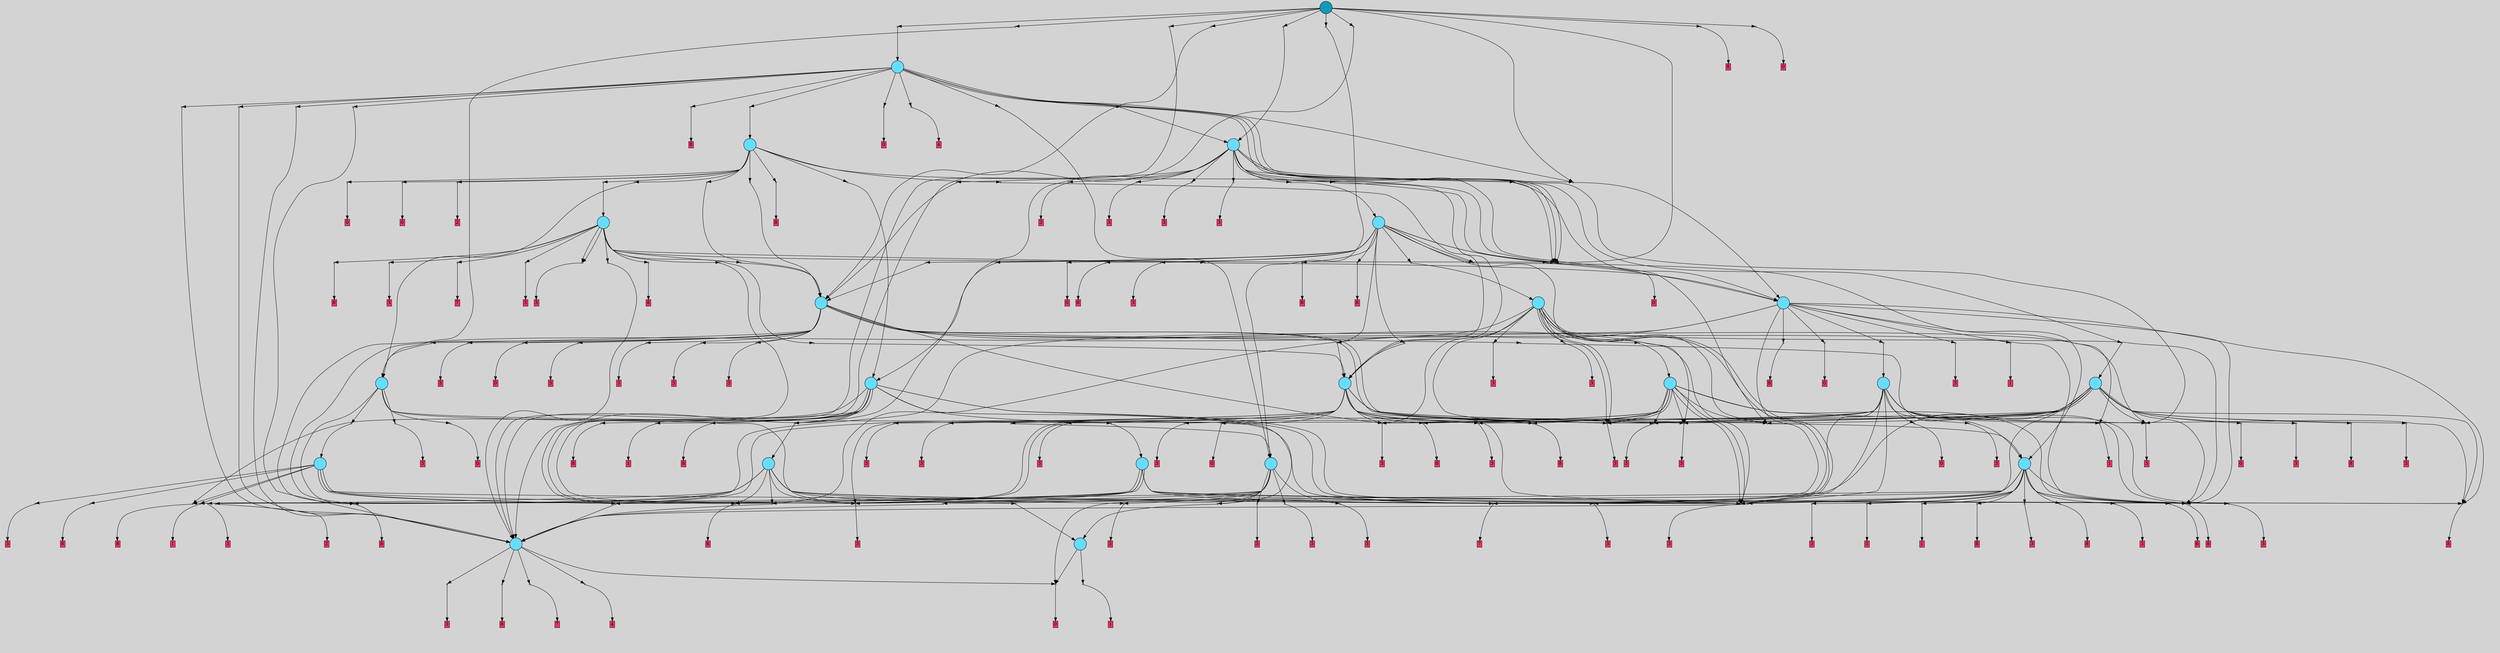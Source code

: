 // File exported with GEGELATI v1.3.1
// On the 2024-07-09 16:14:40
// With the MARL::MarlTPGGraphDotExporter
digraph{
	graph[pad = "0.212, 0.055" bgcolor = lightgray]
	node[shape=circle style = filled label = ""]
		T0 [fillcolor="#66ddff"]
		T10 [fillcolor="#66ddff"]
		T94 [fillcolor="#66ddff"]
		T111 [fillcolor="#66ddff"]
		T116 [fillcolor="#66ddff"]
		T149 [fillcolor="#66ddff"]
		T163 [fillcolor="#66ddff"]
		T190 [fillcolor="#66ddff"]
		T191 [fillcolor="#66ddff"]
		T197 [fillcolor="#66ddff"]
		T225 [fillcolor="#66ddff"]
		T270 [fillcolor="#66ddff"]
		T280 [fillcolor="#66ddff"]
		T320 [fillcolor="#66ddff"]
		T323 [fillcolor="#66ddff"]
		T404 [fillcolor="#66ddff"]
		T682 [fillcolor="#66ddff"]
		T816 [fillcolor="#66ddff"]
		T842 [fillcolor="#66ddff"]
		T857 [fillcolor="#66ddff"]
		T1095 [fillcolor="#66ddff"]
		T1208 [fillcolor="#1199bb"]
		P24441 [fillcolor="#cccccc" shape=point] //
		I24441 [shape=box style=invis label="0|2&2|5#2|4&#92;n4|4&1|4#4|0&#92;n7|1&2|2#0|6&#92;n8|1&1|3#4|1&#92;n2|1&1|1#3|6&#92;n6|2&1|5#3|1&#92;n"]
		P24441 -> I24441[style=invis]
		A15813 [fillcolor="#ff3366" shape=box margin=0.03 width=0 height=0 label="0"]
		T0 -> P24441 -> A15813
		P24442 [fillcolor="#cccccc" shape=point] //
		I24442 [shape=box style=invis label="2|4&3|2#2|4&#92;n2|6&2|5#1|7&#92;n0|1&3|5#3|7&#92;n8|4&2|4#1|1&#92;n8|3&2|4#0|2&#92;n7|5&1|3#0|4&#92;n8|0&4|7#2|6&#92;n7|4&0|2#4|5&#92;n4|0&4|2#3|0&#92;n0|0&0|3#4|1&#92;n"]
		P24442 -> I24442[style=invis]
		A15814 [fillcolor="#ff3366" shape=box margin=0.03 width=0 height=0 label="1"]
		T0 -> P24442 -> A15814
		P24443 [fillcolor="#cccccc" shape=point] //
		I24443 [shape=box style=invis label="5|7&3|5#0|5&#92;n0|6&0|4#1|4&#92;n2|5&2|5#4|7&#92;n7|1&2|5#4|6&#92;n5|4&0|0#2|4&#92;n0|5&2|0#4|7&#92;n"]
		P24443 -> I24443[style=invis]
		A15815 [fillcolor="#ff3366" shape=box margin=0.03 width=0 height=0 label="4"]
		T10 -> P24443 -> A15815
		P24444 [fillcolor="#cccccc" shape=point] //
		I24444 [shape=box style=invis label="1|5&3|4#1|1&#92;n0|2&2|0#0|7&#92;n3|0&3|4#2|2&#92;n"]
		P24444 -> I24444[style=invis]
		A15816 [fillcolor="#ff3366" shape=box margin=0.03 width=0 height=0 label="3"]
		T10 -> P24444 -> A15816
		P24445 [fillcolor="#cccccc" shape=point] //
		I24445 [shape=box style=invis label="6|3&1|4#3|4&#92;n1|3&0|2#0|6&#92;n6|5&1|5#1|6&#92;n1|2&4|2#1|6&#92;n0|1&1|4#1|7&#92;n3|5&4|2#4|5&#92;n4|0&3|4#4|7&#92;n"]
		P24445 -> I24445[style=invis]
		A15817 [fillcolor="#ff3366" shape=box margin=0.03 width=0 height=0 label="8"]
		T10 -> P24445 -> A15817
		T10 -> P24441
		P24446 [fillcolor="#cccccc" shape=point] //
		I24446 [shape=box style=invis label="3|7&2|5#3|2&#92;n2|0&4|0#2|0&#92;n"]
		P24446 -> I24446[style=invis]
		A15818 [fillcolor="#ff3366" shape=box margin=0.03 width=0 height=0 label="7"]
		T10 -> P24446 -> A15818
		P24447 [fillcolor="#cccccc" shape=point] //
		I24447 [shape=box style=invis label="2|4&3|2#2|4&#92;n2|6&2|5#1|7&#92;n0|1&3|5#3|7&#92;n7|5&1|3#0|4&#92;n8|3&2|4#0|2&#92;n8|0&4|7#2|6&#92;n2|4&0|2#4|5&#92;n4|0&4|2#3|0&#92;n0|0&0|3#4|1&#92;n"]
		P24447 -> I24447[style=invis]
		A15819 [fillcolor="#ff3366" shape=box margin=0.03 width=0 height=0 label="8"]
		T94 -> P24447 -> A15819
		P24448 [fillcolor="#cccccc" shape=point] //
		I24448 [shape=box style=invis label="6|3&3|3#0|0&#92;n1|3&2|2#4|0&#92;n6|0&2|3#3|3&#92;n"]
		P24448 -> I24448[style=invis]
		A15820 [fillcolor="#ff3366" shape=box margin=0.03 width=0 height=0 label="3"]
		T94 -> P24448 -> A15820
		P24449 [fillcolor="#cccccc" shape=point] //
		I24449 [shape=box style=invis label="1|3&0|2#2|6&#92;n6|3&1|4#3|4&#92;n6|5&1|5#1|6&#92;n1|2&4|2#1|6&#92;n0|1&1|4#1|7&#92;n3|5&4|2#4|5&#92;n4|0&3|4#4|7&#92;n"]
		P24449 -> I24449[style=invis]
		A15821 [fillcolor="#ff3366" shape=box margin=0.03 width=0 height=0 label="3"]
		T94 -> P24449 -> A15821
		P24450 [fillcolor="#cccccc" shape=point] //
		I24450 [shape=box style=invis label="3|2&2|5#3|4&#92;n3|1&1|3#4|1&#92;n7|1&2|2#0|6&#92;n0|1&1|1#3|6&#92;n5|2&2|5#2|4&#92;n0|0&3|2#1|2&#92;n6|2&1|5#3|1&#92;n"]
		P24450 -> I24450[style=invis]
		T94 -> P24450 -> T10
		P24451 [fillcolor="#cccccc" shape=point] //
		I24451 [shape=box style=invis label="2|5&4|0#2|0&#92;n"]
		P24451 -> I24451[style=invis]
		A15822 [fillcolor="#ff3366" shape=box margin=0.03 width=0 height=0 label="7"]
		T94 -> P24451 -> A15822
		P24452 [fillcolor="#cccccc" shape=point] //
		I24452 [shape=box style=invis label="8|0&1|7#2|6&#92;n2|6&2|5#1|7&#92;n0|1&3|5#3|7&#92;n7|5&1|3#0|4&#92;n8|3&2|4#0|2&#92;n2|4&3|2#2|4&#92;n2|4&0|2#4|5&#92;n4|0&4|2#3|0&#92;n0|0&0|3#4|1&#92;n"]
		P24452 -> I24452[style=invis]
		A15823 [fillcolor="#ff3366" shape=box margin=0.03 width=0 height=0 label="8"]
		T94 -> P24452 -> A15823
		P24453 [fillcolor="#cccccc" shape=point] //
		I24453 [shape=box style=invis label="8|3&4|3#0|0&#92;n1|7&3|6#0|0&#92;n5|0&0|0#3|5&#92;n"]
		P24453 -> I24453[style=invis]
		A15824 [fillcolor="#ff3366" shape=box margin=0.03 width=0 height=0 label="3"]
		T94 -> P24453 -> A15824
		P24454 [fillcolor="#cccccc" shape=point] //
		I24454 [shape=box style=invis label="5|3&0|3#3|4&#92;n7|6&4|0#2|6&#92;n4|4&2|1#2|2&#92;n"]
		P24454 -> I24454[style=invis]
		A15825 [fillcolor="#ff3366" shape=box margin=0.03 width=0 height=0 label="3"]
		T94 -> P24454 -> A15825
		P24455 [fillcolor="#cccccc" shape=point] //
		I24455 [shape=box style=invis label="1|4&1|3#0|1&#92;n1|2&2|7#0|0&#92;n"]
		P24455 -> I24455[style=invis]
		A15826 [fillcolor="#ff3366" shape=box margin=0.03 width=0 height=0 label="2"]
		T94 -> P24455 -> A15826
		P24456 [fillcolor="#cccccc" shape=point] //
		I24456 [shape=box style=invis label="4|0&1|7#1|5&#92;n7|1&0|0#2|2&#92;n"]
		P24456 -> I24456[style=invis]
		T94 -> P24456 -> T0
		P24457 [fillcolor="#cccccc" shape=point] //
		I24457 [shape=box style=invis label="4|3&2|2#2|7&#92;n3|3&1|1#3|4&#92;n6|6&1|5#1|6&#92;n7|0&4|7#0|1&#92;n8|4&2|6#3|5&#92;n8|5&3|4#2|7&#92;n0|5&2|3#0|7&#92;n1|5&2|2#3|3&#92;n6|2&4|1#3|0&#92;n0|4&0|0#4|1&#92;n"]
		P24457 -> I24457[style=invis]
		A15827 [fillcolor="#ff3366" shape=box margin=0.03 width=0 height=0 label="3"]
		T111 -> P24457 -> A15827
		P24458 [fillcolor="#cccccc" shape=point] //
		I24458 [shape=box style=invis label="4|6&0|1#3|4&#92;n6|6&0|6#3|1&#92;n1|2&3|2#2|3&#92;n1|4&1|6#3|4&#92;n7|0&0|1#2|0&#92;n4|5&1|1#1|3&#92;n3|6&2|0#1|4&#92;n2|2&3|1#3|7&#92;n"]
		P24458 -> I24458[style=invis]
		A15828 [fillcolor="#ff3366" shape=box margin=0.03 width=0 height=0 label="8"]
		T111 -> P24458 -> A15828
		P24459 [fillcolor="#cccccc" shape=point] //
		I24459 [shape=box style=invis label="3|2&2|5#3|4&#92;n3|1&1|3#4|1&#92;n5|2&2|5#2|4&#92;n4|4&1|4#4|7&#92;n2|1&1|1#3|6&#92;n7|1&2|2#0|6&#92;n0|0&3|2#1|2&#92;n6|2&1|5#3|1&#92;n"]
		P24459 -> I24459[style=invis]
		T111 -> P24459 -> T10
		T111 -> P24451
		P24460 [fillcolor="#cccccc" shape=point] //
		I24460 [shape=box style=invis label="6|5&2|5#4|2&#92;n2|1&1|1#3|6&#92;n6|0&4|2#1|4&#92;n4|4&1|7#3|0&#92;n"]
		P24460 -> I24460[style=invis]
		A15829 [fillcolor="#ff3366" shape=box margin=0.03 width=0 height=0 label="3"]
		T111 -> P24460 -> A15829
		P24461 [fillcolor="#cccccc" shape=point] //
		I24461 [shape=box style=invis label="5|7&3|5#0|5&#92;n8|1&1|4#0|7&#92;n7|1&2|5#4|6&#92;n5|3&0|0#2|4&#92;n0|6&0|4#1|4&#92;n0|5&2|0#4|7&#92;n"]
		P24461 -> I24461[style=invis]
		A15830 [fillcolor="#ff3366" shape=box margin=0.03 width=0 height=0 label="3"]
		T111 -> P24461 -> A15830
		T111 -> P24449
		P24462 [fillcolor="#cccccc" shape=point] //
		I24462 [shape=box style=invis label="2|4&3|2#2|4&#92;n2|6&2|5#1|7&#92;n0|1&3|5#3|7&#92;n8|4&2|4#1|1&#92;n8|0&4|7#2|6&#92;n7|5&1|3#0|4&#92;n8|3&2|6#0|2&#92;n7|4&0|2#4|5&#92;n4|0&4|2#3|0&#92;n0|0&0|3#4|1&#92;n"]
		P24462 -> I24462[style=invis]
		A15831 [fillcolor="#ff3366" shape=box margin=0.03 width=0 height=0 label="1"]
		T111 -> P24462 -> A15831
		P24463 [fillcolor="#cccccc" shape=point] //
		I24463 [shape=box style=invis label="4|2&2|5#1|3&#92;n7|0&1|3#2|7&#92;n"]
		P24463 -> I24463[style=invis]
		A15832 [fillcolor="#ff3366" shape=box margin=0.03 width=0 height=0 label="3"]
		T111 -> P24463 -> A15832
		T111 -> P24448
		P24464 [fillcolor="#cccccc" shape=point] //
		I24464 [shape=box style=invis label="7|0&3|7#4|2&#92;n8|7&3|0#2|6&#92;n"]
		P24464 -> I24464[style=invis]
		A15833 [fillcolor="#ff3366" shape=box margin=0.03 width=0 height=0 label="0"]
		T111 -> P24464 -> A15833
		P24465 [fillcolor="#cccccc" shape=point] //
		I24465 [shape=box style=invis label="0|1&3|5#3|7&#92;n2|6&2|5#1|7&#92;n8|0&1|7#2|6&#92;n7|5&1|3#0|4&#92;n4|2&4|6#1|4&#92;n8|3&2|4#0|2&#92;n2|4&3|2#2|4&#92;n2|4&0|2#4|5&#92;n4|0&2|2#3|0&#92;n0|0&0|3#4|1&#92;n"]
		P24465 -> I24465[style=invis]
		A15834 [fillcolor="#ff3366" shape=box margin=0.03 width=0 height=0 label="8"]
		T111 -> P24465 -> A15834
		P24466 [fillcolor="#cccccc" shape=point] //
		I24466 [shape=box style=invis label="4|4&2|1#2|2&#92;n7|3&4|0#2|6&#92;n"]
		P24466 -> I24466[style=invis]
		A15835 [fillcolor="#ff3366" shape=box margin=0.03 width=0 height=0 label="3"]
		T111 -> P24466 -> A15835
		T116 -> P24441
		P24467 [fillcolor="#cccccc" shape=point] //
		I24467 [shape=box style=invis label="0|6&2|4#4|0&#92;n3|1&2|4#3|5&#92;n1|7&0|0#2|5&#92;n0|7&2|0#0|5&#92;n5|0&1|4#0|0&#92;n"]
		P24467 -> I24467[style=invis]
		A15836 [fillcolor="#ff3366" shape=box margin=0.03 width=0 height=0 label="3"]
		T116 -> P24467 -> A15836
		P24468 [fillcolor="#cccccc" shape=point] //
		I24468 [shape=box style=invis label="4|0&3|6#3|0&#92;n2|3&3|1#3|0&#92;n5|4&3|3#3|0&#92;n"]
		P24468 -> I24468[style=invis]
		A15837 [fillcolor="#ff3366" shape=box margin=0.03 width=0 height=0 label="3"]
		T116 -> P24468 -> A15837
		P24469 [fillcolor="#cccccc" shape=point] //
		I24469 [shape=box style=invis label="4|4&1|4#4|0&#92;n7|1&2|2#0|6&#92;n6|2&1|0#3|1&#92;n2|1&1|1#3|6&#92;n8|1&1|3#4|1&#92;n"]
		P24469 -> I24469[style=invis]
		T116 -> P24469 -> T0
		T116 -> P24453
		P24470 [fillcolor="#cccccc" shape=point] //
		I24470 [shape=box style=invis label="3|2&2|5#3|4&#92;n3|1&1|3#4|1&#92;n5|2&2|5#2|4&#92;n4|7&1|4#4|7&#92;n2|1&1|1#3|6&#92;n7|1&2|2#0|6&#92;n6|2&1|5#3|1&#92;n0|0&3|2#1|2&#92;n"]
		P24470 -> I24470[style=invis]
		T116 -> P24470 -> T10
		P24471 [fillcolor="#cccccc" shape=point] //
		I24471 [shape=box style=invis label="3|0&3|3#3|0&#92;n2|5&1|6#0|0&#92;n4|6&2|4#1|4&#92;n7|3&1|7#3|5&#92;n8|4&1|6#4|0&#92;n0|5&2|6#4|7&#92;n5|7&3|2#0|5&#92;n0|1&2|5#4|6&#92;n8|1&1|4#0|7&#92;n"]
		P24471 -> I24471[style=invis]
		A15838 [fillcolor="#ff3366" shape=box margin=0.03 width=0 height=0 label="3"]
		T116 -> P24471 -> A15838
		T116 -> P24448
		T116 -> P24452
		T149 -> P24457
		T149 -> P24458
		T149 -> P24459
		T149 -> P24451
		P24472 [fillcolor="#cccccc" shape=point] //
		I24472 [shape=box style=invis label="2|4&3|3#2|4&#92;n2|6&2|5#1|7&#92;n8|4&2|4#1|1&#92;n7|5&1|3#0|4&#92;n8|0&4|7#2|6&#92;n8|3&2|6#0|2&#92;n7|4&0|2#4|5&#92;n4|0&4|2#3|0&#92;n0|0&0|3#4|1&#92;n"]
		P24472 -> I24472[style=invis]
		A15839 [fillcolor="#ff3366" shape=box margin=0.03 width=0 height=0 label="1"]
		T149 -> P24472 -> A15839
		T149 -> P24448
		T149 -> P24465
		P24473 [fillcolor="#cccccc" shape=point] //
		I24473 [shape=box style=invis label="5|1&0|3#3|6&#92;n6|6&0|5#3|6&#92;n6|6&0|6#2|5&#92;n0|2&1|4#0|4&#92;n5|1&1|5#2|3&#92;n0|1&3|3#2|1&#92;n4|4&0|4#3|2&#92;n2|2&1|0#2|3&#92;n0|6&0|7#2|7&#92;n"]
		P24473 -> I24473[style=invis]
		A15840 [fillcolor="#ff3366" shape=box margin=0.03 width=0 height=0 label="8"]
		T149 -> P24473 -> A15840
		T149 -> P24459
		P24474 [fillcolor="#cccccc" shape=point] //
		I24474 [shape=box style=invis label="1|4&1|6#3|4&#92;n6|6&0|6#3|1&#92;n1|0&3|2#2|3&#92;n4|6&0|1#3|4&#92;n7|0&0|1#2|0&#92;n4|5&1|1#1|3&#92;n2|2&3|1#3|7&#92;n"]
		P24474 -> I24474[style=invis]
		A15841 [fillcolor="#ff3366" shape=box margin=0.03 width=0 height=0 label="8"]
		T163 -> P24474 -> A15841
		T163 -> P24459
		T163 -> P24472
		T163 -> P24448
		T163 -> P24465
		T163 -> P24473
		T163 -> P24459
		P24475 [fillcolor="#cccccc" shape=point] //
		I24475 [shape=box style=invis label="5|0&0|0#3|5&#92;n8|3&4|4#0|0&#92;n1|7&0|6#0|0&#92;n"]
		P24475 -> I24475[style=invis]
		A15842 [fillcolor="#ff3366" shape=box margin=0.03 width=0 height=0 label="3"]
		T163 -> P24475 -> A15842
		T190 -> P24458
		P24476 [fillcolor="#cccccc" shape=point] //
		I24476 [shape=box style=invis label="2|1&1|2#2|2&#92;n3|2&2|5#3|4&#92;n6|1&3|2#0|5&#92;n6|1&2|3#4|1&#92;n6|2&3|5#0|6&#92;n2|4&1|6#1|7&#92;n6|0&4|5#4|7&#92;n0|4&2|2#1|2&#92;n7|2&4|0#4|4&#92;n2|1&1|1#3|6&#92;n"]
		P24476 -> I24476[style=invis]
		T190 -> P24476 -> T10
		T190 -> P24451
		P24477 [fillcolor="#cccccc" shape=point] //
		I24477 [shape=box style=invis label="4|4&1|7#3|0&#92;n2|1&1|1#3|6&#92;n8|5&2|5#4|2&#92;n6|0&4|7#1|4&#92;n"]
		P24477 -> I24477[style=invis]
		A15843 [fillcolor="#ff3366" shape=box margin=0.03 width=0 height=0 label="3"]
		T190 -> P24477 -> A15843
		P24478 [fillcolor="#cccccc" shape=point] //
		I24478 [shape=box style=invis label="6|0&3|6#3|4&#92;n3|7&4|5#2|0&#92;n0|2&1|7#2|6&#92;n6|3&1|7#3|4&#92;n2|1&1|4#1|7&#92;n1|7&0|7#2|0&#92;n6|5&1|5#2|6&#92;n"]
		P24478 -> I24478[style=invis]
		A15844 [fillcolor="#ff3366" shape=box margin=0.03 width=0 height=0 label="3"]
		T190 -> P24478 -> A15844
		P24479 [fillcolor="#cccccc" shape=point] //
		I24479 [shape=box style=invis label="0|1&3|5#3|7&#92;n2|6&2|5#1|7&#92;n2|4&3|2#2|4&#92;n8|4&3|4#1|1&#92;n8|0&4|7#2|6&#92;n7|5&1|3#0|4&#92;n8|3&2|6#0|2&#92;n7|4&0|2#4|5&#92;n4|0&4|2#3|0&#92;n0|0&0|3#4|1&#92;n"]
		P24479 -> I24479[style=invis]
		A15845 [fillcolor="#ff3366" shape=box margin=0.03 width=0 height=0 label="1"]
		T190 -> P24479 -> A15845
		P24480 [fillcolor="#cccccc" shape=point] //
		I24480 [shape=box style=invis label="6|4&2|3#1|2&#92;n5|6&3|6#1|3&#92;n4|3&1|7#4|1&#92;n8|5&4|6#1|3&#92;n2|6&2|6#4|6&#92;n2|1&2|6#0|7&#92;n4|7&3|6#3|6&#92;n8|4&0|3#4|3&#92;n6|0&1|6#0|3&#92;n6|3&3|5#1|0&#92;n"]
		P24480 -> I24480[style=invis]
		A15846 [fillcolor="#ff3366" shape=box margin=0.03 width=0 height=0 label="8"]
		T190 -> P24480 -> A15846
		T190 -> P24461
		P24481 [fillcolor="#cccccc" shape=point] //
		I24481 [shape=box style=invis label="4|4&2|1#2|2&#92;n5|3&0|3#3|4&#92;n7|6&4|2#4|6&#92;n5|0&0|5#4|1&#92;n"]
		P24481 -> I24481[style=invis]
		A15847 [fillcolor="#ff3366" shape=box margin=0.03 width=0 height=0 label="3"]
		T190 -> P24481 -> A15847
		T190 -> P24459
		P24482 [fillcolor="#cccccc" shape=point] //
		I24482 [shape=box style=invis label="7|5&1|3#0|4&#92;n0|1&3|5#4|7&#92;n2|6&2|5#1|7&#92;n8|0&4|7#2|6&#92;n8|3&2|4#2|2&#92;n4|0&4|2#3|0&#92;n0|0&0|3#4|1&#92;n"]
		P24482 -> I24482[style=invis]
		A15848 [fillcolor="#ff3366" shape=box margin=0.03 width=0 height=0 label="8"]
		T190 -> P24482 -> A15848
		P24483 [fillcolor="#cccccc" shape=point] //
		I24483 [shape=box style=invis label="7|0&3|1#3|7&#92;n2|4&1|0#4|3&#92;n4|1&4|2#0|7&#92;n"]
		P24483 -> I24483[style=invis]
		A15849 [fillcolor="#ff3366" shape=box margin=0.03 width=0 height=0 label="3"]
		T190 -> P24483 -> A15849
		T190 -> P24447
		P24484 [fillcolor="#cccccc" shape=point] //
		I24484 [shape=box style=invis label="1|5&1|7#3|3&#92;n5|0&4|0#4|7&#92;n6|6&1|7#1|7&#92;n8|7&4|6#3|5&#92;n7|2&3|5#0|4&#92;n7|7&4|7#1|1&#92;n8|3&2|5#3|1&#92;n2|4&2|5#4|5&#92;n"]
		P24484 -> I24484[style=invis]
		A15850 [fillcolor="#ff3366" shape=box margin=0.03 width=0 height=0 label="6"]
		T190 -> P24484 -> A15850
		T191 -> P24457
		P24485 [fillcolor="#cccccc" shape=point] //
		I24485 [shape=box style=invis label="4|6&0|1#3|4&#92;n6|6&0|6#3|1&#92;n1|4&1|6#3|4&#92;n1|2&3|2#2|3&#92;n7|0&0|1#2|0&#92;n4|5&1|1#1|3&#92;n2|2&3|4#3|7&#92;n"]
		P24485 -> I24485[style=invis]
		A15851 [fillcolor="#ff3366" shape=box margin=0.03 width=0 height=0 label="8"]
		T191 -> P24485 -> A15851
		T191 -> P24459
		T191 -> P24451
		P24486 [fillcolor="#cccccc" shape=point] //
		I24486 [shape=box style=invis label="2|4&3|3#2|4&#92;n8|0&4|7#2|6&#92;n8|4&2|4#1|1&#92;n7|5&1|3#0|4&#92;n2|6&3|5#1|7&#92;n8|3&2|6#0|2&#92;n7|4&0|2#4|5&#92;n4|0&4|2#3|0&#92;n"]
		P24486 -> I24486[style=invis]
		A15852 [fillcolor="#ff3366" shape=box margin=0.03 width=0 height=0 label="1"]
		T191 -> P24486 -> A15852
		P24487 [fillcolor="#cccccc" shape=point] //
		I24487 [shape=box style=invis label="0|1&3|5#3|7&#92;n2|6&2|5#1|7&#92;n8|0&1|7#2|6&#92;n7|5&1|3#0|4&#92;n4|2&4|7#1|4&#92;n8|3&2|4#0|2&#92;n0|0&0|3#4|1&#92;n2|4&0|2#4|5&#92;n4|0&2|2#3|0&#92;n2|4&3|2#2|4&#92;n"]
		P24487 -> I24487[style=invis]
		A15853 [fillcolor="#ff3366" shape=box margin=0.03 width=0 height=0 label="8"]
		T191 -> P24487 -> A15853
		T191 -> P24473
		T191 -> P24459
		T191 -> P24447
		P24488 [fillcolor="#cccccc" shape=point] //
		I24488 [shape=box style=invis label="3|2&2|5#3|4&#92;n3|1&1|3#4|1&#92;n7|1&2|2#4|6&#92;n4|4&1|4#4|7&#92;n5|2&2|5#2|4&#92;n0|0&3|2#1|2&#92;n6|2&1|5#3|1&#92;n"]
		P24488 -> I24488[style=invis]
		T191 -> P24488 -> T94
		T191 -> P24469
		P24489 [fillcolor="#cccccc" shape=point] //
		I24489 [shape=box style=invis label="2|4&0|2#4|5&#92;n1|1&4|5#1|0&#92;n2|6&2|5#1|7&#92;n0|1&3|5#3|7&#92;n7|5&1|3#0|4&#92;n8|3&2|4#0|2&#92;n8|0&3|7#2|6&#92;n8|2&0|7#4|6&#92;n2|4&3|2#2|0&#92;n4|0&4|2#3|0&#92;n"]
		P24489 -> I24489[style=invis]
		T191 -> P24489 -> T149
		T197 -> P24458
		T197 -> P24459
		T197 -> P24451
		P24490 [fillcolor="#cccccc" shape=point] //
		I24490 [shape=box style=invis label="6|0&3|2#1|4&#92;n2|1&1|3#3|6&#92;n3|5&0|6#3|3&#92;n4|4&1|7#1|0&#92;n"]
		P24490 -> I24490[style=invis]
		A15854 [fillcolor="#ff3366" shape=box margin=0.03 width=0 height=0 label="3"]
		T197 -> P24490 -> A15854
		P24491 [fillcolor="#cccccc" shape=point] //
		I24491 [shape=box style=invis label="2|1&1|3#1|7&#92;n6|0&3|6#3|4&#92;n3|7&4|5#2|0&#92;n0|2&1|7#2|6&#92;n6|3&1|7#3|4&#92;n4|6&3|6#1|0&#92;n1|7&0|7#2|0&#92;n6|5&1|5#2|6&#92;n"]
		P24491 -> I24491[style=invis]
		A15855 [fillcolor="#ff3366" shape=box margin=0.03 width=0 height=0 label="1"]
		T197 -> P24491 -> A15855
		T197 -> P24462
		P24492 [fillcolor="#cccccc" shape=point] //
		I24492 [shape=box style=invis label="0|0&1|3#2|7&#92;n8|0&2|6#0|1&#92;n"]
		P24492 -> I24492[style=invis]
		T197 -> P24492 -> T111
		T197 -> P24465
		P24493 [fillcolor="#cccccc" shape=point] //
		I24493 [shape=box style=invis label="5|0&3|0#2|1&#92;n5|1&0|3#3|6&#92;n2|2&1|0#2|3&#92;n0|6&0|0#2|7&#92;n6|6&0|7#2|5&#92;n0|1&3|3#2|1&#92;n5|1&1|5#2|5&#92;n0|2&1|4#0|4&#92;n0|6&0|7#2|7&#92;n6|6&0|5#3|6&#92;n"]
		P24493 -> I24493[style=invis]
		A15856 [fillcolor="#ff3366" shape=box margin=0.03 width=0 height=0 label="8"]
		T197 -> P24493 -> A15856
		P24494 [fillcolor="#cccccc" shape=point] //
		I24494 [shape=box style=invis label="8|7&3|0#2|7&#92;n7|0&3|7#4|2&#92;n"]
		P24494 -> I24494[style=invis]
		A15857 [fillcolor="#ff3366" shape=box margin=0.03 width=0 height=0 label="0"]
		T197 -> P24494 -> A15857
		T197 -> P24450
		P24495 [fillcolor="#cccccc" shape=point] //
		I24495 [shape=box style=invis label="1|3&0|2#2|6&#92;n3|5&4|2#4|5&#92;n5|0&0|3#3|6&#92;n6|5&1|5#1|6&#92;n1|6&4|2#1|6&#92;n0|1&1|4#1|7&#92;n6|3&1|4#3|4&#92;n7|0&4|4#3|2&#92;n"]
		P24495 -> I24495[style=invis]
		T225 -> P24495 -> T163
		T225 -> P24452
		P24496 [fillcolor="#cccccc" shape=point] //
		I24496 [shape=box style=invis label="4|0&0|4#2|6&#92;n5|0&0|0#2|4&#92;n0|5&0|4#1|7&#92;n8|5&3|0#0|5&#92;n"]
		P24496 -> I24496[style=invis]
		A15858 [fillcolor="#ff3366" shape=box margin=0.03 width=0 height=0 label="3"]
		T225 -> P24496 -> A15858
		P24497 [fillcolor="#cccccc" shape=point] //
		I24497 [shape=box style=invis label="8|2&3|2#1|2&#92;n6|7&2|6#2|4&#92;n5|0&2|1#0|7&#92;n"]
		P24497 -> I24497[style=invis]
		A15859 [fillcolor="#ff3366" shape=box margin=0.03 width=0 height=0 label="0"]
		T225 -> P24497 -> A15859
		T225 -> P24448
		T225 -> P24451
		T270 -> P24457
		T270 -> P24460
		P24498 [fillcolor="#cccccc" shape=point] //
		I24498 [shape=box style=invis label="4|0&3|4#4|7&#92;n3|5&4|2#4|5&#92;n6|3&1|4#3|4&#92;n0|1&1|4#1|7&#92;n6|0&1|5#1|6&#92;n1|3&0|7#2|6&#92;n"]
		P24498 -> I24498[style=invis]
		A15860 [fillcolor="#ff3366" shape=box margin=0.03 width=0 height=0 label="3"]
		T270 -> P24498 -> A15860
		T270 -> P24463
		P24499 [fillcolor="#cccccc" shape=point] //
		I24499 [shape=box style=invis label="1|1&3|5#3|4&#92;n7|4&0|6#1|4&#92;n1|0&3|0#4|0&#92;n"]
		P24499 -> I24499[style=invis]
		A15861 [fillcolor="#ff3366" shape=box margin=0.03 width=0 height=0 label="0"]
		T270 -> P24499 -> A15861
		P24500 [fillcolor="#cccccc" shape=point] //
		I24500 [shape=box style=invis label="8|0&0|7#1|7&#92;n"]
		P24500 -> I24500[style=invis]
		A15862 [fillcolor="#ff3366" shape=box margin=0.03 width=0 height=0 label="3"]
		T270 -> P24500 -> A15862
		T270 -> P24458
		P24501 [fillcolor="#cccccc" shape=point] //
		I24501 [shape=box style=invis label="5|0&4|3#1|4&#92;n4|4&1|7#3|0&#92;n7|0&2|0#2|6&#92;n2|1&1|1#2|6&#92;n"]
		P24501 -> I24501[style=invis]
		A15863 [fillcolor="#ff3366" shape=box margin=0.03 width=0 height=0 label="3"]
		T270 -> P24501 -> A15863
		P24502 [fillcolor="#cccccc" shape=point] //
		I24502 [shape=box style=invis label="1|7&2|5#3|2&#92;n1|0&3|2#4|2&#92;n"]
		P24502 -> I24502[style=invis]
		T270 -> P24502 -> T190
		P24503 [fillcolor="#cccccc" shape=point] //
		I24503 [shape=box style=invis label="1|4&0|2#0|6&#92;n6|3&1|4#3|4&#92;n6|5&1|5#1|6&#92;n1|2&4|2#1|6&#92;n0|1&1|4#1|7&#92;n4|0&3|4#4|7&#92;n1|6&3|7#3|3&#92;n"]
		P24503 -> I24503[style=invis]
		A15864 [fillcolor="#ff3366" shape=box margin=0.03 width=0 height=0 label="3"]
		T270 -> P24503 -> A15864
		P24504 [fillcolor="#cccccc" shape=point] //
		I24504 [shape=box style=invis label="2|4&3|2#2|4&#92;n2|6&3|5#1|7&#92;n0|1&3|5#3|7&#92;n8|0&4|7#2|6&#92;n8|3&2|4#0|2&#92;n7|5&1|3#0|4&#92;n2|4&0|2#4|5&#92;n0|0&0|3#4|1&#92;n"]
		P24504 -> I24504[style=invis]
		A15865 [fillcolor="#ff3366" shape=box margin=0.03 width=0 height=0 label="8"]
		T270 -> P24504 -> A15865
		T270 -> P24463
		T270 -> P24457
		T280 -> P24457
		T280 -> P24498
		T280 -> P24463
		T280 -> P24448
		P24505 [fillcolor="#cccccc" shape=point] //
		I24505 [shape=box style=invis label="4|5&1|4#1|0&#92;n8|7&3|0#2|6&#92;n7|0&3|7#4|2&#92;n"]
		P24505 -> I24505[style=invis]
		A15866 [fillcolor="#ff3366" shape=box margin=0.03 width=0 height=0 label="0"]
		T280 -> P24505 -> A15866
		T280 -> P24500
		T280 -> P24458
		P24506 [fillcolor="#cccccc" shape=point] //
		I24506 [shape=box style=invis label="2|1&1|1#2|6&#92;n4|4&1|7#3|0&#92;n7|0&2|0#2|6&#92;n5|0&4|3#3|4&#92;n"]
		P24506 -> I24506[style=invis]
		A15867 [fillcolor="#ff3366" shape=box margin=0.03 width=0 height=0 label="3"]
		T280 -> P24506 -> A15867
		T280 -> P24502
		T280 -> P24503
		P24507 [fillcolor="#cccccc" shape=point] //
		I24507 [shape=box style=invis label="2|4&0|2#4|5&#92;n8|0&1|7#2|6&#92;n7|6&1|3#0|4&#92;n4|2&4|6#1|4&#92;n4|4&4|4#3|5&#92;n0|0&0|3#4|1&#92;n2|4&3|2#2|4&#92;n2|6&2|5#1|7&#92;n4|0&2|2#3|0&#92;n8|3&2|4#0|2&#92;n"]
		P24507 -> I24507[style=invis]
		A15868 [fillcolor="#ff3366" shape=box margin=0.03 width=0 height=0 label="8"]
		T280 -> P24507 -> A15868
		P24508 [fillcolor="#cccccc" shape=point] //
		I24508 [shape=box style=invis label="6|5&2|5#2|2&#92;n6|0&4|2#1|4&#92;n2|1&1|1#3|6&#92;n0|0&4|2#1|1&#92;n4|4&1|7#3|0&#92;n"]
		P24508 -> I24508[style=invis]
		A15869 [fillcolor="#ff3366" shape=box margin=0.03 width=0 height=0 label="3"]
		T280 -> P24508 -> A15869
		T280 -> P24448
		T280 -> P24465
		T280 -> P24451
		P24509 [fillcolor="#cccccc" shape=point] //
		I24509 [shape=box style=invis label="6|4&2|0#4|6&#92;n1|0&4|7#0|1&#92;n0|5&2|3#0|1&#92;n6|1&1|5#3|6&#92;n8|5&3|4#2|7&#92;n5|4&0|3#0|1&#92;n6|4&3|4#1|6&#92;n5|3&1|1#3|4&#92;n"]
		P24509 -> I24509[style=invis]
		A15870 [fillcolor="#ff3366" shape=box margin=0.03 width=0 height=0 label="3"]
		T320 -> P24509 -> A15870
		T320 -> P24460
		T320 -> P24498
		T320 -> P24463
		T320 -> P24499
		T320 -> P24501
		T320 -> P24502
		T320 -> P24503
		T320 -> P24504
		P24510 [fillcolor="#cccccc" shape=point] //
		I24510 [shape=box style=invis label="1|0&3|7#0|1&#92;n2|7&1|7#0|6&#92;n1|7&1|1#3|1&#92;n"]
		P24510 -> I24510[style=invis]
		A15871 [fillcolor="#ff3366" shape=box margin=0.03 width=0 height=0 label="3"]
		T320 -> P24510 -> A15871
		T320 -> P24457
		P24511 [fillcolor="#cccccc" shape=point] //
		I24511 [shape=box style=invis label="5|0&0|3#2|4&#92;n6|6&2|3#1|7&#92;n4|4&2|1#2|2&#92;n"]
		P24511 -> I24511[style=invis]
		A15872 [fillcolor="#ff3366" shape=box margin=0.03 width=0 height=0 label="3"]
		T320 -> P24511 -> A15872
		P24512 [fillcolor="#cccccc" shape=point] //
		I24512 [shape=box style=invis label="6|5&2|6#2|2&#92;n6|0&4|2#1|4&#92;n2|1&1|1#3|6&#92;n4|4&1|7#3|0&#92;n0|0&4|2#1|1&#92;n"]
		P24512 -> I24512[style=invis]
		A15873 [fillcolor="#ff3366" shape=box margin=0.03 width=0 height=0 label="3"]
		T320 -> P24512 -> A15873
		P24513 [fillcolor="#cccccc" shape=point] //
		I24513 [shape=box style=invis label="5|5&3|6#2|1&#92;n1|6&0|3#4|6&#92;n1|6&1|2#0|0&#92;n0|5&0|2#4|4&#92;n0|0&2|0#1|5&#92;n8|7&3|3#0|3&#92;n7|7&0|6#2|2&#92;n1|4&2|4#2|5&#92;n4|4&1|1#4|1&#92;n"]
		P24513 -> I24513[style=invis]
		T320 -> P24513 -> T116
		P24514 [fillcolor="#cccccc" shape=point] //
		I24514 [shape=box style=invis label="2|1&2|1#3|6&#92;n7|6&1|1#1|5&#92;n4|3&1|4#4|0&#92;n7|1&0|2#0|6&#92;n0|2&2|5#2|4&#92;n8|6&1|3#4|1&#92;n0|0&3|3#2|6&#92;n"]
		P24514 -> I24514[style=invis]
		A15874 [fillcolor="#ff3366" shape=box margin=0.03 width=0 height=0 label="0"]
		T320 -> P24514 -> A15874
		T323 -> P24457
		P24515 [fillcolor="#cccccc" shape=point] //
		I24515 [shape=box style=invis label="2|1&1|1#3|6&#92;n6|5&2|5#4|2&#92;n6|0&4|2#4|4&#92;n4|4&1|7#3|0&#92;n"]
		P24515 -> I24515[style=invis]
		A15875 [fillcolor="#ff3366" shape=box margin=0.03 width=0 height=0 label="3"]
		T323 -> P24515 -> A15875
		T323 -> P24498
		T323 -> P24463
		T323 -> P24458
		T323 -> P24502
		T323 -> P24504
		T323 -> P24463
		P24516 [fillcolor="#cccccc" shape=point] //
		I24516 [shape=box style=invis label="7|2&1|5#2|4&#92;n4|0&4|2#3|0&#92;n2|6&0|2#4|5&#92;n7|3&3|0#1|7&#92;n5|5&1|3#0|4&#92;n8|0&1|7#2|2&#92;n2|4&3|2#2|4&#92;n4|0&0|3#4|1&#92;n4|0&0|4#0|2&#92;n0|5&4|5#3|7&#92;n"]
		P24516 -> I24516[style=invis]
		T323 -> P24516 -> T270
		P24517 [fillcolor="#cccccc" shape=point] //
		I24517 [shape=box style=invis label="8|3&3|6#0|0&#92;n6|0&4|3#3|3&#92;n"]
		P24517 -> I24517[style=invis]
		A15876 [fillcolor="#ff3366" shape=box margin=0.03 width=0 height=0 label="3"]
		T323 -> P24517 -> A15876
		T323 -> P24457
		T323 -> P24452
		P24518 [fillcolor="#cccccc" shape=point] //
		I24518 [shape=box style=invis label="6|2&4|1#3|0&#92;n3|3&1|1#3|4&#92;n6|6&1|5#1|6&#92;n7|0&4|7#0|1&#92;n8|4&2|6#3|5&#92;n8|5&3|4#2|7&#92;n0|5&2|3#0|7&#92;n1|5&2|2#3|3&#92;n4|3&2|2#2|7&#92;n0|4&0|0#4|4&#92;n"]
		P24518 -> I24518[style=invis]
		A15877 [fillcolor="#ff3366" shape=box margin=0.03 width=0 height=0 label="3"]
		T404 -> P24518 -> A15877
		T404 -> P24498
		T404 -> P24463
		P24519 [fillcolor="#cccccc" shape=point] //
		I24519 [shape=box style=invis label="1|0&3|0#4|0&#92;n7|4&0|6#1|4&#92;n4|5&3|1#2|1&#92;n"]
		P24519 -> I24519[style=invis]
		A15878 [fillcolor="#ff3366" shape=box margin=0.03 width=0 height=0 label="0"]
		T404 -> P24519 -> A15878
		T404 -> P24500
		T404 -> P24458
		P24520 [fillcolor="#cccccc" shape=point] //
		I24520 [shape=box style=invis label="3|1&2|2#2|1&#92;n6|3&0|7#4|2&#92;n3|0&2|0#2|0&#92;n5|0&1|3#1|4&#92;n4|4&1|6#3|0&#92;n"]
		P24520 -> I24520[style=invis]
		A15879 [fillcolor="#ff3366" shape=box margin=0.03 width=0 height=0 label="3"]
		T404 -> P24520 -> A15879
		T404 -> P24463
		T404 -> P24457
		P24521 [fillcolor="#cccccc" shape=point] //
		I24521 [shape=box style=invis label="1|3&0|2#2|6&#92;n6|3&4|4#3|4&#92;n0|5&4|6#1|3&#92;n6|5&1|5#1|6&#92;n1|2&4|2#1|6&#92;n4|0&3|4#4|7&#92;n0|1&1|4#1|7&#92;n1|0&2|3#0|5&#92;n"]
		P24521 -> I24521[style=invis]
		A15880 [fillcolor="#ff3366" shape=box margin=0.03 width=0 height=0 label="3"]
		T404 -> P24521 -> A15880
		P24522 [fillcolor="#cccccc" shape=point] //
		I24522 [shape=box style=invis label="7|4&0|6#1|4&#92;n1|1&3|5#3|4&#92;n0|0&0|5#2|2&#92;n1|1&1|7#0|7&#92;n"]
		P24522 -> I24522[style=invis]
		T404 -> P24522 -> T225
		T404 -> P24452
		P24523 [fillcolor="#cccccc" shape=point] //
		I24523 [shape=box style=invis label="2|1&4|5#1|6&#92;n6|0&2|3#3|3&#92;n1|3&4|2#4|0&#92;n"]
		P24523 -> I24523[style=invis]
		A15881 [fillcolor="#ff3366" shape=box margin=0.03 width=0 height=0 label="3"]
		T404 -> P24523 -> A15881
		P24524 [fillcolor="#cccccc" shape=point] //
		I24524 [shape=box style=invis label="1|0&3|2#4|7&#92;n1|7&2|5#3|2&#92;n"]
		P24524 -> I24524[style=invis]
		T404 -> P24524 -> T190
		P24525 [fillcolor="#cccccc" shape=point] //
		I24525 [shape=box style=invis label="4|6&0|0#4|4&#92;n5|0&1|4#3|2&#92;n1|7&4|6#4|2&#92;n"]
		P24525 -> I24525[style=invis]
		A15882 [fillcolor="#ff3366" shape=box margin=0.03 width=0 height=0 label="3"]
		T404 -> P24525 -> A15882
		P24526 [fillcolor="#cccccc" shape=point] //
		I24526 [shape=box style=invis label="3|6&2|0#1|4&#92;n6|6&0|5#3|1&#92;n1|4&1|6#3|4&#92;n7|0&0|1#2|0&#92;n5|0&1|6#4|3&#92;n4|6&0|1#3|4&#92;n4|5&1|1#3|3&#92;n"]
		P24526 -> I24526[style=invis]
		A15883 [fillcolor="#ff3366" shape=box margin=0.03 width=0 height=0 label="8"]
		T682 -> P24526 -> A15883
		P24527 [fillcolor="#cccccc" shape=point] //
		I24527 [shape=box style=invis label="0|0&3|3#1|0&#92;n5|2&0|3#2|6&#92;n0|5&1|5#4|7&#92;n7|4&2|3#4|6&#92;n8|7&1|2#4|2&#92;n"]
		P24527 -> I24527[style=invis]
		T682 -> P24527 -> T320
		P24528 [fillcolor="#cccccc" shape=point] //
		I24528 [shape=box style=invis label="6|3&1|4#3|4&#92;n6|5&4|5#1|6&#92;n0|4&1|6#1|1&#92;n4|4&2|3#2|6&#92;n1|3&0|2#0|6&#92;n4|1&3|4#4|7&#92;n3|0&4|2#0|5&#92;n5|6&4|3#3|7&#92;n5|0&3|5#2|4&#92;n"]
		P24528 -> I24528[style=invis]
		A15884 [fillcolor="#ff3366" shape=box margin=0.03 width=0 height=0 label="8"]
		T682 -> P24528 -> A15884
		P24529 [fillcolor="#cccccc" shape=point] //
		I24529 [shape=box style=invis label="4|5&3|2#1|0&#92;n2|0&1|2#1|4&#92;n2|4&1|0#0|4&#92;n6|4&3|2#1|2&#92;n"]
		P24529 -> I24529[style=invis]
		T682 -> P24529 -> T190
		P24530 [fillcolor="#cccccc" shape=point] //
		I24530 [shape=box style=invis label="7|0&2|7#4|0&#92;n1|3&0|6#2|3&#92;n"]
		P24530 -> I24530[style=invis]
		A15885 [fillcolor="#ff3366" shape=box margin=0.03 width=0 height=0 label="0"]
		T682 -> P24530 -> A15885
		P24531 [fillcolor="#cccccc" shape=point] //
		I24531 [shape=box style=invis label="6|4&3|2#2|3&#92;n2|5&2|5#1|7&#92;n8|2&2|4#0|7&#92;n4|0&4|5#3|0&#92;n2|6&3|0#2|4&#92;n7|5&1|0#0|4&#92;n7|6&0|2#4|5&#92;n3|5&3|0#3|7&#92;n0|4&3|5#3|7&#92;n"]
		P24531 -> I24531[style=invis]
		T682 -> P24531 -> T191
		P24532 [fillcolor="#cccccc" shape=point] //
		I24532 [shape=box style=invis label="3|4&3|6#4|7&#92;n1|0&0|6#2|7&#92;n0|2&2|7#1|1&#92;n"]
		P24532 -> I24532[style=invis]
		T682 -> P24532 -> T320
		P24533 [fillcolor="#cccccc" shape=point] //
		I24533 [shape=box style=invis label="2|1&1|1#3|6&#92;n6|0&4|2#0|4&#92;n6|7&0|2#3|7&#92;n0|0&4|2#2|1&#92;n8|2&0|3#4|2&#92;n"]
		P24533 -> I24533[style=invis]
		T682 -> P24533 -> T404
		P24534 [fillcolor="#cccccc" shape=point] //
		I24534 [shape=box style=invis label="6|2&1|5#2|1&#92;n3|2&2|2#0|4&#92;n1|1&1|0#0|2&#92;n0|2&2|5#2|4&#92;n4|4&4|4#4|0&#92;n8|1&1|3#3|1&#92;n8|0&0|4#3|3&#92;n"]
		P24534 -> I24534[style=invis]
		A15886 [fillcolor="#ff3366" shape=box margin=0.03 width=0 height=0 label="0"]
		T682 -> P24534 -> A15886
		P24535 [fillcolor="#cccccc" shape=point] //
		I24535 [shape=box style=invis label="4|6&0|1#3|4&#92;n6|6&0|6#3|1&#92;n4|5&1|1#1|3&#92;n1|4&1|6#0|4&#92;n2|2&3|1#3|7&#92;n1|6&3|2#2|3&#92;n1|3&0|6#1|2&#92;n3|6&2|0#1|4&#92;n6|7&3|3#4|5&#92;n7|0&0|1#2|0&#92;n"]
		P24535 -> I24535[style=invis]
		A15887 [fillcolor="#ff3366" shape=box margin=0.03 width=0 height=0 label="8"]
		T682 -> P24535 -> A15887
		P24536 [fillcolor="#cccccc" shape=point] //
		I24536 [shape=box style=invis label="4|3&2|2#2|7&#92;n3|3&1|1#3|4&#92;n6|6&1|5#1|6&#92;n1|5&2|2#3|3&#92;n8|1&2|6#3|5&#92;n8|5&3|4#2|7&#92;n0|5&2|3#0|7&#92;n7|0&4|7#0|1&#92;n6|2&4|1#3|0&#92;n0|4&0|0#4|1&#92;n"]
		P24536 -> I24536[style=invis]
		A15888 [fillcolor="#ff3366" shape=box margin=0.03 width=0 height=0 label="3"]
		T682 -> P24536 -> A15888
		P24537 [fillcolor="#cccccc" shape=point] //
		I24537 [shape=box style=invis label="8|0&3|6#3|5&#92;n8|0&1|7#0|6&#92;n8|4&3|3#0|7&#92;n6|2&3|1#3|4&#92;n0|7&2|4#1|7&#92;n0|1&1|7#3|6&#92;n0|2&3|5#2|1&#92;n"]
		P24537 -> I24537[style=invis]
		T682 -> P24537 -> T197
		T682 -> P24529
		T682 -> P24503
		P24538 [fillcolor="#cccccc" shape=point] //
		I24538 [shape=box style=invis label="1|0&1|5#3|6&#92;n6|2&3|4#2|4&#92;n6|4&1|0#2|4&#92;n"]
		P24538 -> I24538[style=invis]
		T682 -> P24538 -> T323
		P24539 [fillcolor="#cccccc" shape=point] //
		I24539 [shape=box style=invis label="8|5&0|5#4|3&#92;n7|0&1|5#4|7&#92;n"]
		P24539 -> I24539[style=invis]
		A15889 [fillcolor="#ff3366" shape=box margin=0.03 width=0 height=0 label="3"]
		T816 -> P24539 -> A15889
		P24540 [fillcolor="#cccccc" shape=point] //
		I24540 [shape=box style=invis label="6|2&3|1#3|4&#92;n3|0&1|7#0|6&#92;n0|1&1|7#3|6&#92;n0|7&2|4#1|7&#92;n5|6&1|5#3|3&#92;n0|2&3|5#2|1&#92;n"]
		P24540 -> I24540[style=invis]
		T816 -> P24540 -> T197
		P24541 [fillcolor="#cccccc" shape=point] //
		I24541 [shape=box style=invis label="3|1&1|3#0|1&#92;n8|0&4|1#2|4&#92;n0|0&0|2#1|2&#92;n0|3&2|7#2|0&#92;n8|1&1|1#3|6&#92;n4|7&4|4#0|7&#92;n5|2&2|5#1|4&#92;n7|1&2|2#0|6&#92;n6|2&1|5#3|1&#92;n1|2&2|3#1|2&#92;n"]
		P24541 -> I24541[style=invis]
		T816 -> P24541 -> T10
		P24542 [fillcolor="#cccccc" shape=point] //
		I24542 [shape=box style=invis label="6|5&2|6#2|2&#92;n2|1&1|7#3|6&#92;n0|0&4|2#2|1&#92;n6|7&4|2#0|4&#92;n8|2&0|3#4|2&#92;n"]
		P24542 -> I24542[style=invis]
		T816 -> P24542 -> T404
		P24543 [fillcolor="#cccccc" shape=point] //
		I24543 [shape=box style=invis label="5|6&0|0#3|4&#92;n6|6&0|6#3|1&#92;n2|2&3|1#3|7&#92;n1|4&1|6#3|4&#92;n0|7&0|1#1|1&#92;n4|5&1|1#1|3&#92;n3|6&2|0#1|4&#92;n1|2&3|2#2|3&#92;n7|0&0|1#2|0&#92;n"]
		P24543 -> I24543[style=invis]
		A15890 [fillcolor="#ff3366" shape=box margin=0.03 width=0 height=0 label="8"]
		T816 -> P24543 -> A15890
		P24544 [fillcolor="#cccccc" shape=point] //
		I24544 [shape=box style=invis label="8|0&4|7#1|6&#92;n2|4&3|5#2|4&#92;n0|1&3|5#3|7&#92;n7|5&1|3#1|4&#92;n4|3&3|7#3|4&#92;n0|0&0|3#4|1&#92;n4|5&3|4#4|3&#92;n4|0&4|2#4|0&#92;n2|6&2|5#1|7&#92;n"]
		P24544 -> I24544[style=invis]
		A15891 [fillcolor="#ff3366" shape=box margin=0.03 width=0 height=0 label="8"]
		T816 -> P24544 -> A15891
		P24545 [fillcolor="#cccccc" shape=point] //
		I24545 [shape=box style=invis label="2|2&2|2#4|2&#92;n1|3&1|6#1|1&#92;n5|2&2|6#3|1&#92;n1|0&4|7#0|2&#92;n6|3&3|0#0|6&#92;n3|6&2|0#0|7&#92;n3|1&2|3#0|0&#92;n"]
		P24545 -> I24545[style=invis]
		T816 -> P24545 -> T10
		P24546 [fillcolor="#cccccc" shape=point] //
		I24546 [shape=box style=invis label="0|4&0|0#4|1&#92;n6|6&1|5#1|6&#92;n6|2&4|1#3|0&#92;n8|4&2|6#3|0&#92;n8|5&3|4#2|7&#92;n0|5&2|3#0|7&#92;n2|3&1|1#3|4&#92;n4|3&2|2#2|7&#92;n"]
		P24546 -> I24546[style=invis]
		A15892 [fillcolor="#ff3366" shape=box margin=0.03 width=0 height=0 label="3"]
		T816 -> P24546 -> A15892
		P24547 [fillcolor="#cccccc" shape=point] //
		I24547 [shape=box style=invis label="1|3&0|2#0|2&#92;n0|4&4|4#4|0&#92;n2|5&3|1#2|3&#92;n8|1&4|3#3|1&#92;n3|6&0|4#3|7&#92;n8|0&0|4#4|3&#92;n2|1&4|5#1|4&#92;n5|0&2|7#4|5&#92;n"]
		P24547 -> I24547[style=invis]
		A15893 [fillcolor="#ff3366" shape=box margin=0.03 width=0 height=0 label="7"]
		T816 -> P24547 -> A15893
		P24548 [fillcolor="#cccccc" shape=point] //
		I24548 [shape=box style=invis label="6|0&1|6#4|0&#92;n6|2&4|1#3|0&#92;n4|3&0|2#4|0&#92;n4|3&2|2#2|7&#92;n3|3&1|1#3|4&#92;n0|4&0|0#4|1&#92;n0|1&4|3#0|7&#92;n8|5&3|4#3|7&#92;n7|7&4|7#0|1&#92;n8|3&2|6#3|5&#92;n"]
		P24548 -> I24548[style=invis]
		A15894 [fillcolor="#ff3366" shape=box margin=0.03 width=0 height=0 label="3"]
		T816 -> P24548 -> A15894
		T816 -> P24534
		P24549 [fillcolor="#cccccc" shape=point] //
		I24549 [shape=box style=invis label="8|6&0|2#4|5&#92;n8|7&1|0#2|4&#92;n1|2&4|7#0|0&#92;n0|3&4|2#1|1&#92;n2|5&2|2#3|0&#92;n4|0&1|7#4|0&#92;n4|6&1|2#4|3&#92;n"]
		P24549 -> I24549[style=invis]
		T816 -> P24549 -> T320
		T816 -> P24539
		P24550 [fillcolor="#cccccc" shape=point] //
		I24550 [shape=box style=invis label="6|3&3|3#2|6&#92;n1|3&2|2#4|0&#92;n0|6&1|6#0|6&#92;n3|1&1|2#1|5&#92;n6|0&2|3#2|3&#92;n6|5&2|0#0|5&#92;n4|0&3|0#4|0&#92;n"]
		P24550 -> I24550[style=invis]
		A15895 [fillcolor="#ff3366" shape=box margin=0.03 width=0 height=0 label="3"]
		T842 -> P24550 -> A15895
		P24551 [fillcolor="#cccccc" shape=point] //
		I24551 [shape=box style=invis label="1|2&1|5#4|7&#92;n4|0&3|4#0|5&#92;n4|2&3|1#1|1&#92;n2|1&1|2#0|6&#92;n"]
		P24551 -> I24551[style=invis]
		T842 -> P24551 -> T280
		P24552 [fillcolor="#cccccc" shape=point] //
		I24552 [shape=box style=invis label="4|0&1|7#4|0&#92;n8|7&1|0#2|4&#92;n1|2&4|7#2|0&#92;n0|3&4|2#1|1&#92;n4|6&1|2#4|3&#92;n2|5&2|2#3|0&#92;n"]
		P24552 -> I24552[style=invis]
		T842 -> P24552 -> T320
		P24553 [fillcolor="#cccccc" shape=point] //
		I24553 [shape=box style=invis label="6|5&2|6#2|2&#92;n0|0&4|6#2|1&#92;n6|7&4|2#0|4&#92;n8|5&1|1#2|5&#92;n4|4&1|7#3|0&#92;n2|1&1|1#3|6&#92;n8|2&0|3#4|2&#92;n"]
		P24553 -> I24553[style=invis]
		T842 -> P24553 -> T404
		P24554 [fillcolor="#cccccc" shape=point] //
		I24554 [shape=box style=invis label="2|4&1|3#0|4&#92;n2|0&1|2#1|4&#92;n4|5&3|2#1|0&#92;n6|4&3|2#1|2&#92;n"]
		P24554 -> I24554[style=invis]
		T842 -> P24554 -> T682
		T842 -> P24534
		P24555 [fillcolor="#cccccc" shape=point] //
		I24555 [shape=box style=invis label="4|0&4|7#0|1&#92;n3|5&3|4#2|3&#92;n6|2&4|1#3|0&#92;n0|4&0|0#4|1&#92;n0|5&2|3#0|7&#92;n"]
		P24555 -> I24555[style=invis]
		A15896 [fillcolor="#ff3366" shape=box margin=0.03 width=0 height=0 label="3"]
		T842 -> P24555 -> A15896
		P24556 [fillcolor="#cccccc" shape=point] //
		I24556 [shape=box style=invis label="0|2&0|3#0|7&#92;n0|0&4|7#4|2&#92;n6|2&4|0#0|2&#92;n2|2&4|7#0|7&#92;n"]
		P24556 -> I24556[style=invis]
		A15897 [fillcolor="#ff3366" shape=box margin=0.03 width=0 height=0 label="3"]
		T842 -> P24556 -> A15897
		T842 -> P24500
		P24557 [fillcolor="#cccccc" shape=point] //
		I24557 [shape=box style=invis label="7|0&2|0#3|6&#92;n8|3&2|5#0|0&#92;n0|0&4|3#1|4&#92;n4|1&1|7#3|0&#92;n2|1&1|1#2|6&#92;n7|3&1|2#0|4&#92;n"]
		P24557 -> I24557[style=invis]
		A15898 [fillcolor="#ff3366" shape=box margin=0.03 width=0 height=0 label="3"]
		T842 -> P24557 -> A15898
		T842 -> P24502
		T842 -> P24488
		P24558 [fillcolor="#cccccc" shape=point] //
		I24558 [shape=box style=invis label="5|6&1|5#3|3&#92;n8|0&1|7#0|6&#92;n8|4&0|3#0|7&#92;n0|1&1|7#3|6&#92;n0|7&2|4#1|7&#92;n6|2&3|1#3|4&#92;n0|2&3|5#2|1&#92;n"]
		P24558 -> I24558[style=invis]
		T842 -> P24558 -> T197
		P24559 [fillcolor="#cccccc" shape=point] //
		I24559 [shape=box style=invis label="3|0&1|7#0|6&#92;n5|6&1|5#3|3&#92;n0|7&2|4#1|7&#92;n6|1&1|7#3|6&#92;n0|2&3|5#2|1&#92;n"]
		P24559 -> I24559[style=invis]
		T842 -> P24559 -> T197
		P24560 [fillcolor="#cccccc" shape=point] //
		I24560 [shape=box style=invis label="3|6&2|0#1|4&#92;n4|0&1|6#4|3&#92;n1|4&1|6#3|4&#92;n7|0&0|1#2|0&#92;n6|6&0|5#3|1&#92;n4|6&0|1#3|4&#92;n4|5&1|1#3|3&#92;n6|4&0|6#0|2&#92;n"]
		P24560 -> I24560[style=invis]
		A15899 [fillcolor="#ff3366" shape=box margin=0.03 width=0 height=0 label="8"]
		T857 -> P24560 -> A15899
		P24561 [fillcolor="#cccccc" shape=point] //
		I24561 [shape=box style=invis label="0|0&3|3#1|0&#92;n8|7&0|2#4|2&#92;n0|5&1|5#4|7&#92;n7|4&2|3#4|6&#92;n5|2&0|3#2|6&#92;n"]
		P24561 -> I24561[style=invis]
		T857 -> P24561 -> T320
		P24562 [fillcolor="#cccccc" shape=point] //
		I24562 [shape=box style=invis label="7|0&3|7#4|2&#92;n4|0&3|6#4|2&#92;n"]
		P24562 -> I24562[style=invis]
		A15900 [fillcolor="#ff3366" shape=box margin=0.03 width=0 height=0 label="0"]
		T857 -> P24562 -> A15900
		P24563 [fillcolor="#cccccc" shape=point] //
		I24563 [shape=box style=invis label="1|0&3|3#4|4&#92;n6|4&3|2#2|3&#92;n7|5&2|5#1|7&#92;n0|4&3|5#3|7&#92;n4|0&4|5#3|0&#92;n2|6&3|0#2|4&#92;n7|6&0|2#4|5&#92;n3|5&3|0#3|7&#92;n8|2&2|4#0|7&#92;n"]
		P24563 -> I24563[style=invis]
		T857 -> P24563 -> T191
		P24564 [fillcolor="#cccccc" shape=point] //
		I24564 [shape=box style=invis label="1|3&1|7#2|7&#92;n7|0&2|4#0|1&#92;n1|3&3|4#4|4&#92;n5|3&2|5#0|7&#92;n"]
		P24564 -> I24564[style=invis]
		A15901 [fillcolor="#ff3366" shape=box margin=0.03 width=0 height=0 label="0"]
		T857 -> P24564 -> A15901
		P24565 [fillcolor="#cccccc" shape=point] //
		I24565 [shape=box style=invis label="3|7&4|7#0|2&#92;n4|0&1|1#0|2&#92;n4|5&1|6#1|7&#92;n"]
		P24565 -> I24565[style=invis]
		A15902 [fillcolor="#ff3366" shape=box margin=0.03 width=0 height=0 label="2"]
		T857 -> P24565 -> A15902
		P24566 [fillcolor="#cccccc" shape=point] //
		I24566 [shape=box style=invis label="2|1&1|1#3|6&#92;n6|7&0|2#3|7&#92;n6|0&4|2#0|4&#92;n0|0&4|2#2|5&#92;n8|2&0|3#4|2&#92;n"]
		P24566 -> I24566[style=invis]
		T857 -> P24566 -> T404
		P24567 [fillcolor="#cccccc" shape=point] //
		I24567 [shape=box style=invis label="2|2&2|1#1|2&#92;n0|2&2|4#1|7&#92;n4|4&1|5#4|4&#92;n4|6&3|2#2|0&#92;n1|7&2|1#0|7&#92;n4|2&4|2#3|6&#92;n8|0&4|7#0|6&#92;n6|5&1|2#2|1&#92;n5|4&3|1#3|0&#92;n6|3&3|0#4|1&#92;n"]
		P24567 -> I24567[style=invis]
		T857 -> P24567 -> T816
		P24568 [fillcolor="#cccccc" shape=point] //
		I24568 [shape=box style=invis label="0|0&0|5#2|2&#92;n7|4&0|6#1|4&#92;n7|2&3|3#0|6&#92;n1|4&1|7#0|7&#92;n"]
		P24568 -> I24568[style=invis]
		T857 -> P24568 -> T225
		P24569 [fillcolor="#cccccc" shape=point] //
		I24569 [shape=box style=invis label="6|0&4|2#0|4&#92;n6|5&2|6#2|2&#92;n2|1&1|1#3|6&#92;n8|7&0|2#3|7&#92;n0|4&4|2#2|1&#92;n8|2&0|3#4|2&#92;n"]
		P24569 -> I24569[style=invis]
		T857 -> P24569 -> T404
		T857 -> P24534
		P24570 [fillcolor="#cccccc" shape=point] //
		I24570 [shape=box style=invis label="4|7&1|1#1|2&#92;n5|6&0|0#3|4&#92;n3|6&2|0#1|4&#92;n1|4&1|6#3|4&#92;n2|2&2|1#3|5&#92;n4|5&1|1#1|3&#92;n7|0&0|1#2|0&#92;n1|2&3|2#2|3&#92;n0|7&0|4#1|1&#92;n"]
		P24570 -> I24570[style=invis]
		A15903 [fillcolor="#ff3366" shape=box margin=0.03 width=0 height=0 label="8"]
		T1095 -> P24570 -> A15903
		P24571 [fillcolor="#cccccc" shape=point] //
		I24571 [shape=box style=invis label="2|6&0|2#1|4&#92;n1|0&4|7#0|2&#92;n1|3&1|6#1|1&#92;n2|2&2|6#4|5&#92;n6|3&1|0#0|6&#92;n5|2&2|6#3|1&#92;n2|3&2|7#1|2&#92;n3|1&2|3#0|0&#92;n"]
		P24571 -> I24571[style=invis]
		T1095 -> P24571 -> T10
		P24572 [fillcolor="#cccccc" shape=point] //
		I24572 [shape=box style=invis label="1|3&1|6#1|1&#92;n5|0&3|5#0|2&#92;n8|7&4|6#2|0&#92;n3|1&2|3#0|0&#92;n5|2&0|6#3|1&#92;n6|4&3|0#0|3&#92;n"]
		P24572 -> I24572[style=invis]
		T1095 -> P24572 -> T10
		P24573 [fillcolor="#cccccc" shape=point] //
		I24573 [shape=box style=invis label="0|2&2|5#2|4&#92;n8|1&1|3#3|2&#92;n1|1&1|0#0|2&#92;n6|2&1|5#2|1&#92;n0|4&4|7#4|0&#92;n8|0&0|4#3|3&#92;n3|2&2|2#0|4&#92;n"]
		P24573 -> I24573[style=invis]
		T1095 -> P24573 -> T857
		P24574 [fillcolor="#cccccc" shape=point] //
		I24574 [shape=box style=invis label="2|4&3|0#0|7&#92;n0|1&2|2#0|6&#92;n0|0&1|1#4|2&#92;n"]
		P24574 -> I24574[style=invis]
		A15904 [fillcolor="#ff3366" shape=box margin=0.03 width=0 height=0 label="0"]
		T1095 -> P24574 -> A15904
		P24575 [fillcolor="#cccccc" shape=point] //
		I24575 [shape=box style=invis label="2|1&3|1#3|4&#92;n7|4&2|1#4|3&#92;n4|4&4|4#4|7&#92;n0|0&3|7#1|2&#92;n3|2&4|3#3|4&#92;n3|0&1|3#0|6&#92;n4|3&3|7#2|5&#92;n2|0&4|1#2|1&#92;n0|5&4|3#4|2&#92;n"]
		P24575 -> I24575[style=invis]
		T1095 -> P24575 -> T116
		P24576 [fillcolor="#cccccc" shape=point] //
		I24576 [shape=box style=invis label="7|7&1|6#4|1&#92;n0|2&3|5#2|2&#92;n6|2&1|0#3|1&#92;n8|6&2|0#0|2&#92;n7|2&4|7#3|1&#92;n7|3&3|6#4|3&#92;n7|0&4|2#1|3&#92;n4|2&1|6#1|1&#92;n3|1&4|3#1|1&#92;n"]
		P24576 -> I24576[style=invis]
		T1095 -> P24576 -> T10
		T1095 -> P24534
		P24577 [fillcolor="#cccccc" shape=point] //
		I24577 [shape=box style=invis label="5|2&2|5#4|3&#92;n1|0&3|2#1|2&#92;n7|4&3|5#1|5&#92;n4|5&4|1#1|4&#92;n1|2&1|1#1|2&#92;n7|6&0|7#2|3&#92;n2|1&1|1#3|6&#92;n"]
		P24577 -> I24577[style=invis]
		T1095 -> P24577 -> T10
		P24578 [fillcolor="#cccccc" shape=point] //
		I24578 [shape=box style=invis label="5|2&0|3#4|2&#92;n6|0&4|2#0|4&#92;n6|7&0|2#3|7&#92;n0|0&4|2#2|1&#92;n8|1&4|1#4|7&#92;n2|1&1|1#3|6&#92;n"]
		P24578 -> I24578[style=invis]
		T1095 -> P24578 -> T842
		T1095 -> P24558
		T1095 -> P24534
		T1095 -> P24534
		P24579 [fillcolor="#cccccc" shape=point] //
		I24579 [shape=box style=invis label="0|0&0|3#2|0&#92;n0|1&0|4#4|4&#92;n4|2&4|5#3|3&#92;n7|2&2|5#4|6&#92;n2|5&3|5#0|5&#92;n"]
		P24579 -> I24579[style=invis]
		A15905 [fillcolor="#ff3366" shape=box margin=0.03 width=0 height=0 label="4"]
		T1095 -> P24579 -> A15905
		P24580 [fillcolor="#cccccc" shape=point] //
		I24580 [shape=box style=invis label="8|1&1|3#3|2&#92;n6|2&1|5#2|1&#92;n8|1&1|0#0|2&#92;n0|5&2|5#2|4&#92;n0|4&4|7#4|0&#92;n8|0&0|4#3|3&#92;n"]
		P24580 -> I24580[style=invis]
		T1208 -> P24580 -> T1095
		P24581 [fillcolor="#cccccc" shape=point] //
		I24581 [shape=box style=invis label="2|1&3|1#3|4&#92;n3|0&1|3#0|6&#92;n7|4&2|1#4|3&#92;n4|4&4|4#4|7&#92;n0|0&3|7#1|2&#92;n3|3&4|3#3|4&#92;n4|3&3|7#2|5&#92;n5|4&2|0#3|3&#92;n2|0&4|6#2|1&#92;n0|5&4|3#4|2&#92;n"]
		P24581 -> I24581[style=invis]
		T1208 -> P24581 -> T116
		P24582 [fillcolor="#cccccc" shape=point] //
		I24582 [shape=box style=invis label="5|2&0|3#4|2&#92;n6|0&4|2#0|4&#92;n8|1&4|1#4|7&#92;n0|0&4|2#4|1&#92;n6|7&0|2#3|7&#92;n2|1&1|1#3|6&#92;n"]
		P24582 -> I24582[style=invis]
		T1208 -> P24582 -> T842
		T1208 -> P24558
		T1208 -> P24534
		P24583 [fillcolor="#cccccc" shape=point] //
		I24583 [shape=box style=invis label="3|1&2|0#1|4&#92;n4|6&0|1#3|4&#92;n3|4&1|6#3|4&#92;n5|0&1|6#4|3&#92;n7|0&0|1#2|0&#92;n6|6&0|5#3|1&#92;n4|5&1|1#3|3&#92;n"]
		P24583 -> I24583[style=invis]
		A15906 [fillcolor="#ff3366" shape=box margin=0.03 width=0 height=0 label="8"]
		T1208 -> P24583 -> A15906
		P24584 [fillcolor="#cccccc" shape=point] //
		I24584 [shape=box style=invis label="0|0&3|2#1|2&#92;n4|4&4|4#4|7&#92;n2|1&1|1#3|6&#92;n5|2&2|5#2|4&#92;n0|0&2|7#3|3&#92;n3|1&1|3#0|3&#92;n3|2&2|5#3|4&#92;n6|2&1|5#3|1&#92;n"]
		P24584 -> I24584[style=invis]
		T1208 -> P24584 -> T10
		P24585 [fillcolor="#cccccc" shape=point] //
		I24585 [shape=box style=invis label="6|7&4|2#0|4&#92;n0|0&4|2#2|1&#92;n2|1&1|1#3|6&#92;n4|4&1|7#3|0&#92;n6|5&2|6#2|2&#92;n1|4&4|0#3|5&#92;n8|2&0|3#4|6&#92;n"]
		P24585 -> I24585[style=invis]
		T1208 -> P24585 -> T404
		P24586 [fillcolor="#cccccc" shape=point] //
		I24586 [shape=box style=invis label="0|2&3|6#4|5&#92;n2|0&3|0#2|4&#92;n"]
		P24586 -> I24586[style=invis]
		A15907 [fillcolor="#ff3366" shape=box margin=0.03 width=0 height=0 label="0"]
		T1208 -> P24586 -> A15907
		P24587 [fillcolor="#cccccc" shape=point] //
		I24587 [shape=box style=invis label="2|6&0|2#1|4&#92;n1|0&4|7#0|2&#92;n1|3&1|6#1|1&#92;n2|2&2|6#4|5&#92;n5|2&2|6#3|1&#92;n6|3&3|0#0|6&#92;n3|1&2|3#0|0&#92;n"]
		P24587 -> I24587[style=invis]
		T1208 -> P24587 -> T10
		P24588 [fillcolor="#cccccc" shape=point] //
		I24588 [shape=box style=invis label="4|0&4|4#2|1&#92;n7|2&3|3#0|6&#92;n7|4&0|6#1|4&#92;n6|4&1|7#0|7&#92;n"]
		P24588 -> I24588[style=invis]
		T1208 -> P24588 -> T225
		{ rank= same T1208 }
}
